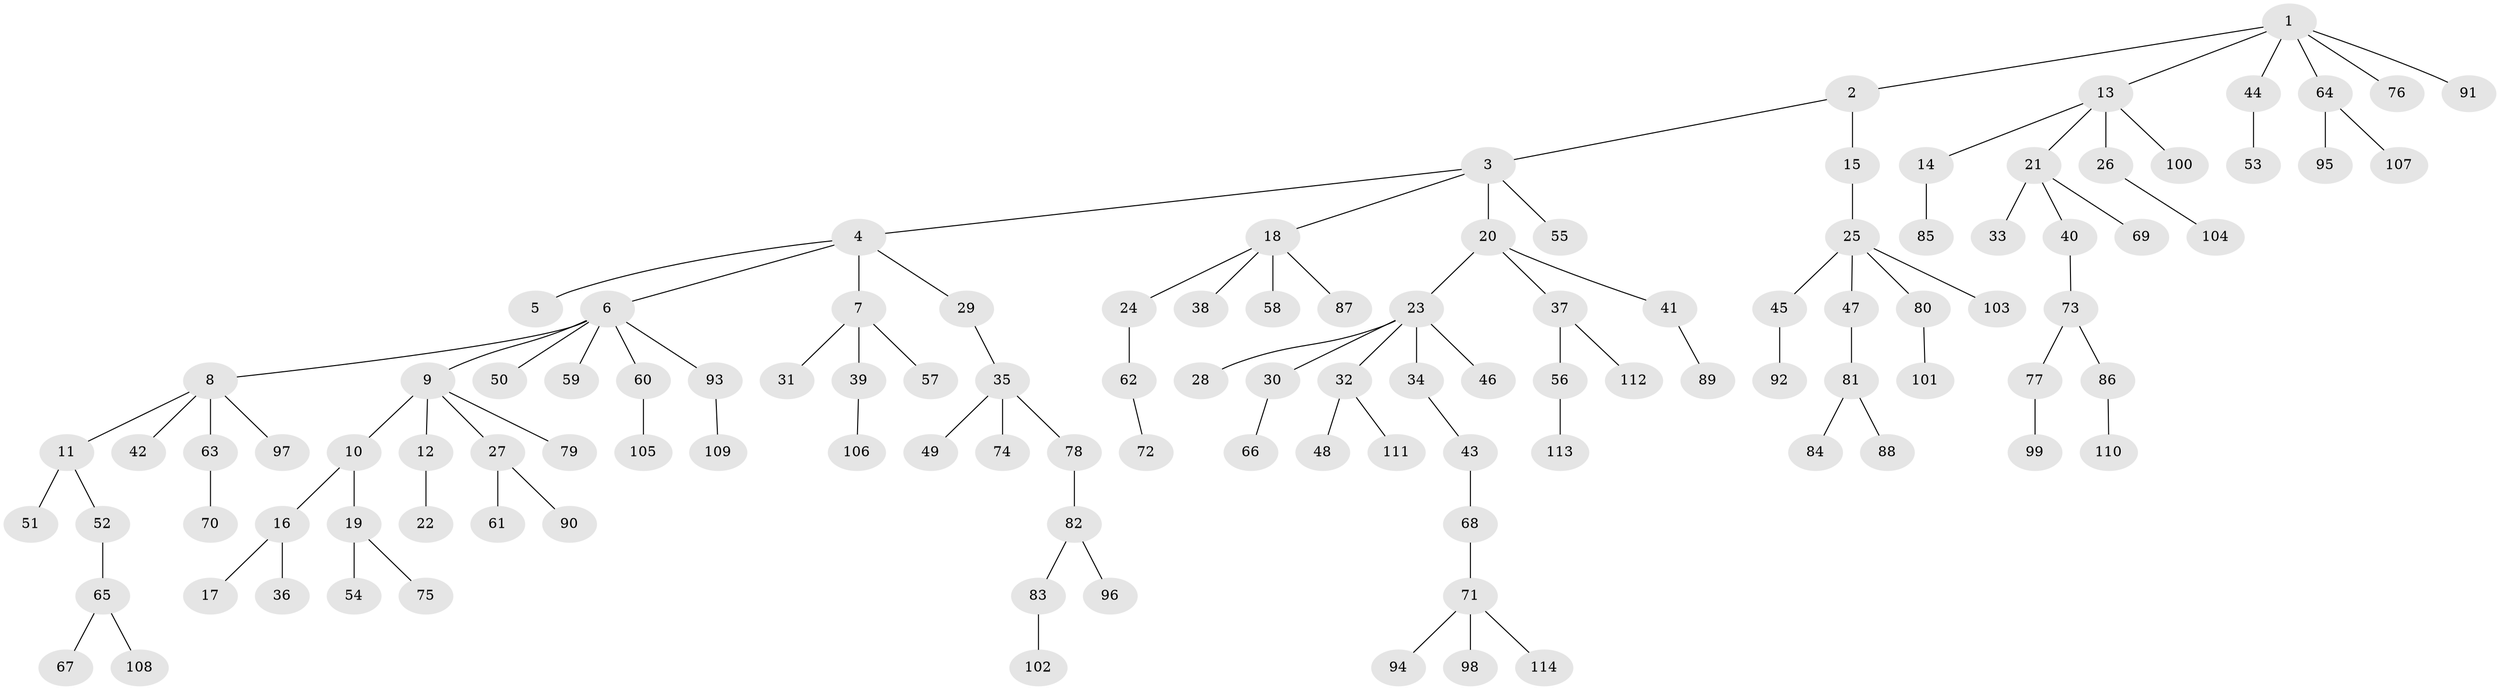 // Generated by graph-tools (version 1.1) at 2025/50/03/09/25 03:50:20]
// undirected, 114 vertices, 113 edges
graph export_dot {
graph [start="1"]
  node [color=gray90,style=filled];
  1;
  2;
  3;
  4;
  5;
  6;
  7;
  8;
  9;
  10;
  11;
  12;
  13;
  14;
  15;
  16;
  17;
  18;
  19;
  20;
  21;
  22;
  23;
  24;
  25;
  26;
  27;
  28;
  29;
  30;
  31;
  32;
  33;
  34;
  35;
  36;
  37;
  38;
  39;
  40;
  41;
  42;
  43;
  44;
  45;
  46;
  47;
  48;
  49;
  50;
  51;
  52;
  53;
  54;
  55;
  56;
  57;
  58;
  59;
  60;
  61;
  62;
  63;
  64;
  65;
  66;
  67;
  68;
  69;
  70;
  71;
  72;
  73;
  74;
  75;
  76;
  77;
  78;
  79;
  80;
  81;
  82;
  83;
  84;
  85;
  86;
  87;
  88;
  89;
  90;
  91;
  92;
  93;
  94;
  95;
  96;
  97;
  98;
  99;
  100;
  101;
  102;
  103;
  104;
  105;
  106;
  107;
  108;
  109;
  110;
  111;
  112;
  113;
  114;
  1 -- 2;
  1 -- 13;
  1 -- 44;
  1 -- 64;
  1 -- 76;
  1 -- 91;
  2 -- 3;
  2 -- 15;
  3 -- 4;
  3 -- 18;
  3 -- 20;
  3 -- 55;
  4 -- 5;
  4 -- 6;
  4 -- 7;
  4 -- 29;
  6 -- 8;
  6 -- 9;
  6 -- 50;
  6 -- 59;
  6 -- 60;
  6 -- 93;
  7 -- 31;
  7 -- 39;
  7 -- 57;
  8 -- 11;
  8 -- 42;
  8 -- 63;
  8 -- 97;
  9 -- 10;
  9 -- 12;
  9 -- 27;
  9 -- 79;
  10 -- 16;
  10 -- 19;
  11 -- 51;
  11 -- 52;
  12 -- 22;
  13 -- 14;
  13 -- 21;
  13 -- 26;
  13 -- 100;
  14 -- 85;
  15 -- 25;
  16 -- 17;
  16 -- 36;
  18 -- 24;
  18 -- 38;
  18 -- 58;
  18 -- 87;
  19 -- 54;
  19 -- 75;
  20 -- 23;
  20 -- 37;
  20 -- 41;
  21 -- 33;
  21 -- 40;
  21 -- 69;
  23 -- 28;
  23 -- 30;
  23 -- 32;
  23 -- 34;
  23 -- 46;
  24 -- 62;
  25 -- 45;
  25 -- 47;
  25 -- 80;
  25 -- 103;
  26 -- 104;
  27 -- 61;
  27 -- 90;
  29 -- 35;
  30 -- 66;
  32 -- 48;
  32 -- 111;
  34 -- 43;
  35 -- 49;
  35 -- 74;
  35 -- 78;
  37 -- 56;
  37 -- 112;
  39 -- 106;
  40 -- 73;
  41 -- 89;
  43 -- 68;
  44 -- 53;
  45 -- 92;
  47 -- 81;
  52 -- 65;
  56 -- 113;
  60 -- 105;
  62 -- 72;
  63 -- 70;
  64 -- 95;
  64 -- 107;
  65 -- 67;
  65 -- 108;
  68 -- 71;
  71 -- 94;
  71 -- 98;
  71 -- 114;
  73 -- 77;
  73 -- 86;
  77 -- 99;
  78 -- 82;
  80 -- 101;
  81 -- 84;
  81 -- 88;
  82 -- 83;
  82 -- 96;
  83 -- 102;
  86 -- 110;
  93 -- 109;
}
